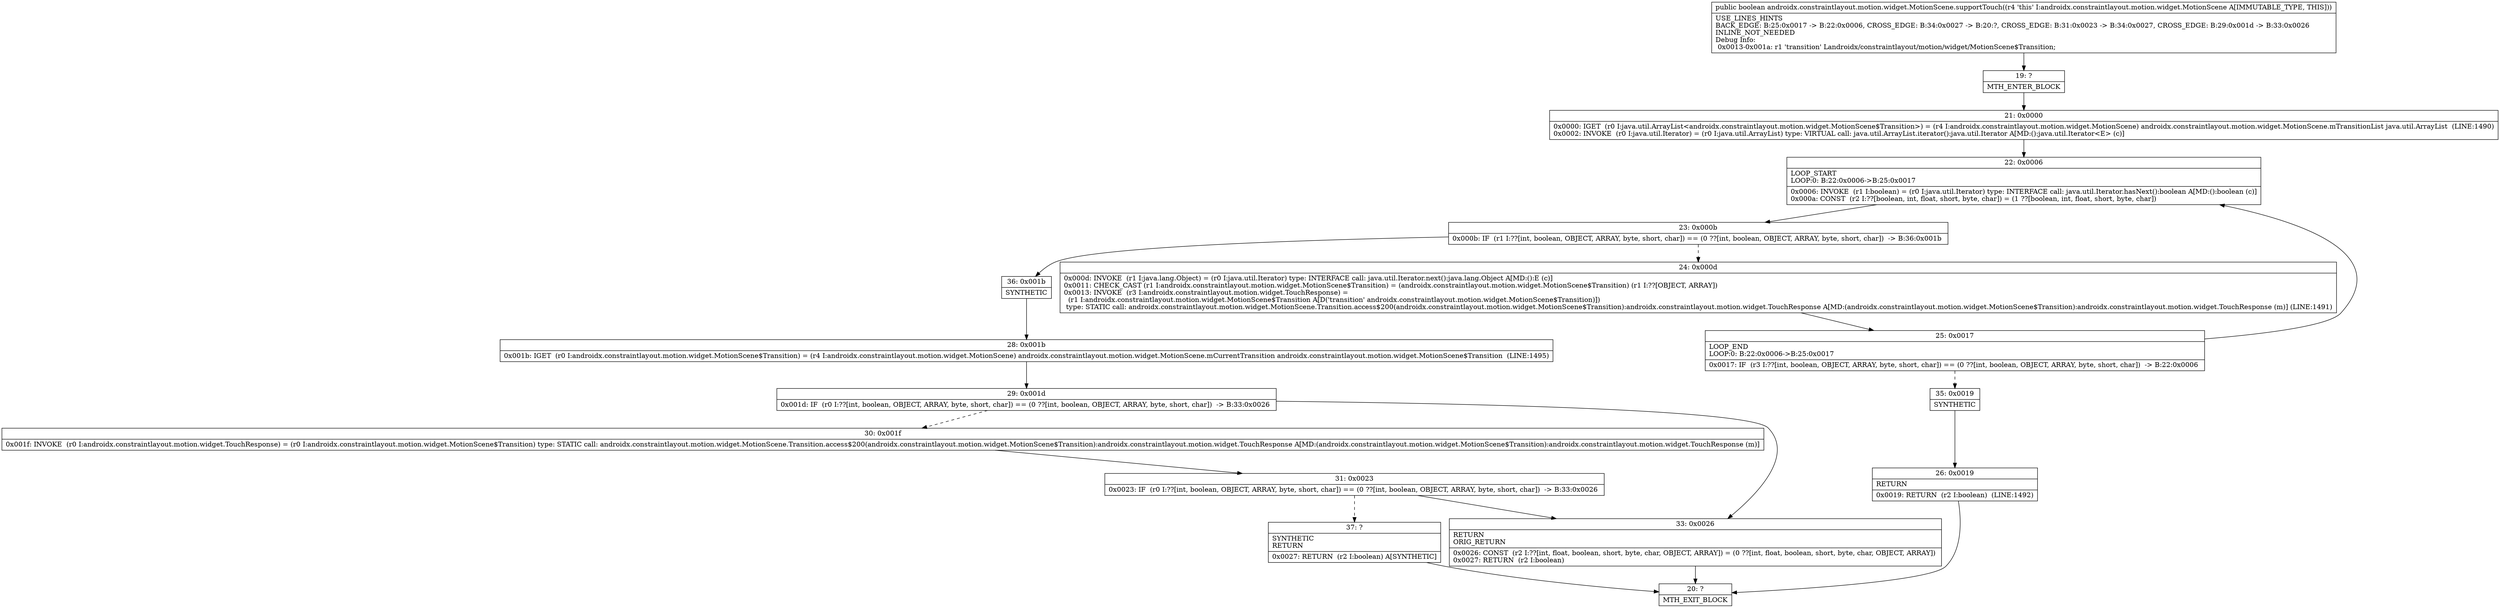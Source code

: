 digraph "CFG forandroidx.constraintlayout.motion.widget.MotionScene.supportTouch()Z" {
Node_19 [shape=record,label="{19\:\ ?|MTH_ENTER_BLOCK\l}"];
Node_21 [shape=record,label="{21\:\ 0x0000|0x0000: IGET  (r0 I:java.util.ArrayList\<androidx.constraintlayout.motion.widget.MotionScene$Transition\>) = (r4 I:androidx.constraintlayout.motion.widget.MotionScene) androidx.constraintlayout.motion.widget.MotionScene.mTransitionList java.util.ArrayList  (LINE:1490)\l0x0002: INVOKE  (r0 I:java.util.Iterator) = (r0 I:java.util.ArrayList) type: VIRTUAL call: java.util.ArrayList.iterator():java.util.Iterator A[MD:():java.util.Iterator\<E\> (c)]\l}"];
Node_22 [shape=record,label="{22\:\ 0x0006|LOOP_START\lLOOP:0: B:22:0x0006\-\>B:25:0x0017\l|0x0006: INVOKE  (r1 I:boolean) = (r0 I:java.util.Iterator) type: INTERFACE call: java.util.Iterator.hasNext():boolean A[MD:():boolean (c)]\l0x000a: CONST  (r2 I:??[boolean, int, float, short, byte, char]) = (1 ??[boolean, int, float, short, byte, char]) \l}"];
Node_23 [shape=record,label="{23\:\ 0x000b|0x000b: IF  (r1 I:??[int, boolean, OBJECT, ARRAY, byte, short, char]) == (0 ??[int, boolean, OBJECT, ARRAY, byte, short, char])  \-\> B:36:0x001b \l}"];
Node_24 [shape=record,label="{24\:\ 0x000d|0x000d: INVOKE  (r1 I:java.lang.Object) = (r0 I:java.util.Iterator) type: INTERFACE call: java.util.Iterator.next():java.lang.Object A[MD:():E (c)]\l0x0011: CHECK_CAST (r1 I:androidx.constraintlayout.motion.widget.MotionScene$Transition) = (androidx.constraintlayout.motion.widget.MotionScene$Transition) (r1 I:??[OBJECT, ARRAY]) \l0x0013: INVOKE  (r3 I:androidx.constraintlayout.motion.widget.TouchResponse) = \l  (r1 I:androidx.constraintlayout.motion.widget.MotionScene$Transition A[D('transition' androidx.constraintlayout.motion.widget.MotionScene$Transition)])\l type: STATIC call: androidx.constraintlayout.motion.widget.MotionScene.Transition.access$200(androidx.constraintlayout.motion.widget.MotionScene$Transition):androidx.constraintlayout.motion.widget.TouchResponse A[MD:(androidx.constraintlayout.motion.widget.MotionScene$Transition):androidx.constraintlayout.motion.widget.TouchResponse (m)] (LINE:1491)\l}"];
Node_25 [shape=record,label="{25\:\ 0x0017|LOOP_END\lLOOP:0: B:22:0x0006\-\>B:25:0x0017\l|0x0017: IF  (r3 I:??[int, boolean, OBJECT, ARRAY, byte, short, char]) == (0 ??[int, boolean, OBJECT, ARRAY, byte, short, char])  \-\> B:22:0x0006 \l}"];
Node_35 [shape=record,label="{35\:\ 0x0019|SYNTHETIC\l}"];
Node_26 [shape=record,label="{26\:\ 0x0019|RETURN\l|0x0019: RETURN  (r2 I:boolean)  (LINE:1492)\l}"];
Node_20 [shape=record,label="{20\:\ ?|MTH_EXIT_BLOCK\l}"];
Node_36 [shape=record,label="{36\:\ 0x001b|SYNTHETIC\l}"];
Node_28 [shape=record,label="{28\:\ 0x001b|0x001b: IGET  (r0 I:androidx.constraintlayout.motion.widget.MotionScene$Transition) = (r4 I:androidx.constraintlayout.motion.widget.MotionScene) androidx.constraintlayout.motion.widget.MotionScene.mCurrentTransition androidx.constraintlayout.motion.widget.MotionScene$Transition  (LINE:1495)\l}"];
Node_29 [shape=record,label="{29\:\ 0x001d|0x001d: IF  (r0 I:??[int, boolean, OBJECT, ARRAY, byte, short, char]) == (0 ??[int, boolean, OBJECT, ARRAY, byte, short, char])  \-\> B:33:0x0026 \l}"];
Node_30 [shape=record,label="{30\:\ 0x001f|0x001f: INVOKE  (r0 I:androidx.constraintlayout.motion.widget.TouchResponse) = (r0 I:androidx.constraintlayout.motion.widget.MotionScene$Transition) type: STATIC call: androidx.constraintlayout.motion.widget.MotionScene.Transition.access$200(androidx.constraintlayout.motion.widget.MotionScene$Transition):androidx.constraintlayout.motion.widget.TouchResponse A[MD:(androidx.constraintlayout.motion.widget.MotionScene$Transition):androidx.constraintlayout.motion.widget.TouchResponse (m)]\l}"];
Node_31 [shape=record,label="{31\:\ 0x0023|0x0023: IF  (r0 I:??[int, boolean, OBJECT, ARRAY, byte, short, char]) == (0 ??[int, boolean, OBJECT, ARRAY, byte, short, char])  \-\> B:33:0x0026 \l}"];
Node_37 [shape=record,label="{37\:\ ?|SYNTHETIC\lRETURN\l|0x0027: RETURN  (r2 I:boolean) A[SYNTHETIC]\l}"];
Node_33 [shape=record,label="{33\:\ 0x0026|RETURN\lORIG_RETURN\l|0x0026: CONST  (r2 I:??[int, float, boolean, short, byte, char, OBJECT, ARRAY]) = (0 ??[int, float, boolean, short, byte, char, OBJECT, ARRAY]) \l0x0027: RETURN  (r2 I:boolean) \l}"];
MethodNode[shape=record,label="{public boolean androidx.constraintlayout.motion.widget.MotionScene.supportTouch((r4 'this' I:androidx.constraintlayout.motion.widget.MotionScene A[IMMUTABLE_TYPE, THIS]))  | USE_LINES_HINTS\lBACK_EDGE: B:25:0x0017 \-\> B:22:0x0006, CROSS_EDGE: B:34:0x0027 \-\> B:20:?, CROSS_EDGE: B:31:0x0023 \-\> B:34:0x0027, CROSS_EDGE: B:29:0x001d \-\> B:33:0x0026\lINLINE_NOT_NEEDED\lDebug Info:\l  0x0013\-0x001a: r1 'transition' Landroidx\/constraintlayout\/motion\/widget\/MotionScene$Transition;\l}"];
MethodNode -> Node_19;Node_19 -> Node_21;
Node_21 -> Node_22;
Node_22 -> Node_23;
Node_23 -> Node_24[style=dashed];
Node_23 -> Node_36;
Node_24 -> Node_25;
Node_25 -> Node_22;
Node_25 -> Node_35[style=dashed];
Node_35 -> Node_26;
Node_26 -> Node_20;
Node_36 -> Node_28;
Node_28 -> Node_29;
Node_29 -> Node_30[style=dashed];
Node_29 -> Node_33;
Node_30 -> Node_31;
Node_31 -> Node_33;
Node_31 -> Node_37[style=dashed];
Node_37 -> Node_20;
Node_33 -> Node_20;
}

